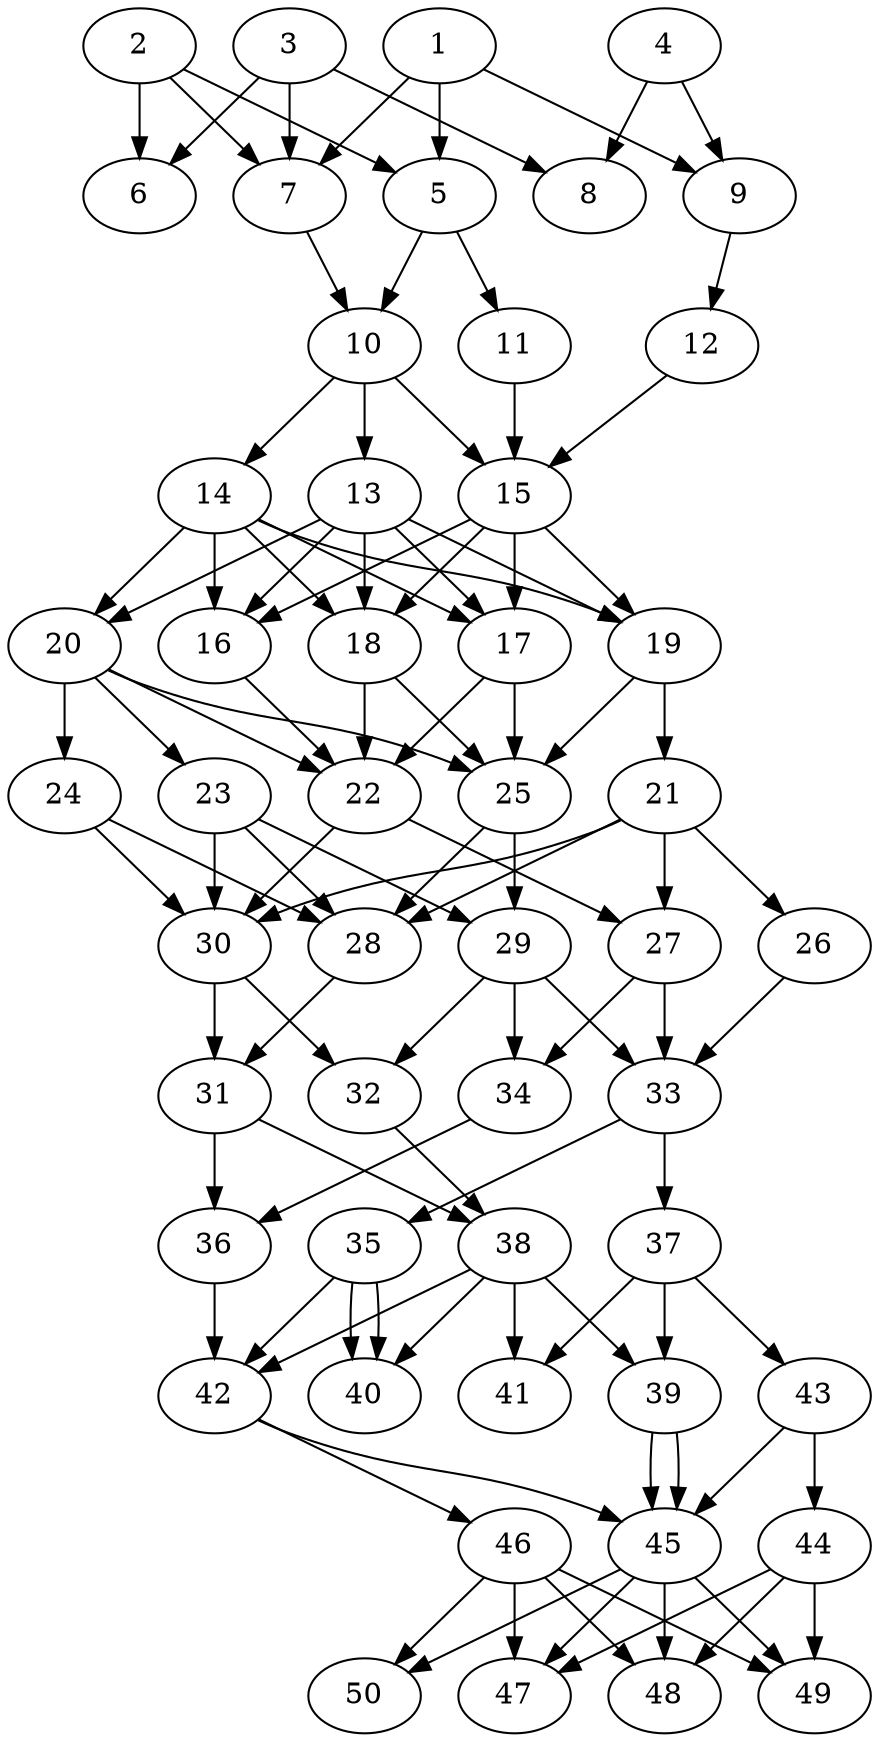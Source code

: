 // DAG automatically generated by daggen at Tue Aug  6 16:32:29 2019
// ./daggen --dot -n 50 --ccr 0.5 --fat 0.4 --regular 0.5 --density 0.8 --mindata 5242880 --maxdata 52428800 
digraph G {
  1 [size="39757824", alpha="0.06", expect_size="19878912"] 
  1 -> 5 [size ="19878912"]
  1 -> 7 [size ="19878912"]
  1 -> 9 [size ="19878912"]
  2 [size="53813248", alpha="0.06", expect_size="26906624"] 
  2 -> 5 [size ="26906624"]
  2 -> 6 [size ="26906624"]
  2 -> 7 [size ="26906624"]
  3 [size="33708032", alpha="0.14", expect_size="16854016"] 
  3 -> 6 [size ="16854016"]
  3 -> 7 [size ="16854016"]
  3 -> 8 [size ="16854016"]
  4 [size="29220864", alpha="0.09", expect_size="14610432"] 
  4 -> 8 [size ="14610432"]
  4 -> 9 [size ="14610432"]
  5 [size="15245312", alpha="0.07", expect_size="7622656"] 
  5 -> 10 [size ="7622656"]
  5 -> 11 [size ="7622656"]
  6 [size="94193664", alpha="0.07", expect_size="47096832"] 
  7 [size="16885760", alpha="0.07", expect_size="8442880"] 
  7 -> 10 [size ="8442880"]
  8 [size="54822912", alpha="0.04", expect_size="27411456"] 
  9 [size="31447040", alpha="0.15", expect_size="15723520"] 
  9 -> 12 [size ="15723520"]
  10 [size="95037440", alpha="0.03", expect_size="47518720"] 
  10 -> 13 [size ="47518720"]
  10 -> 14 [size ="47518720"]
  10 -> 15 [size ="47518720"]
  11 [size="73728000", alpha="0.09", expect_size="36864000"] 
  11 -> 15 [size ="36864000"]
  12 [size="102598656", alpha="0.06", expect_size="51299328"] 
  12 -> 15 [size ="51299328"]
  13 [size="37175296", alpha="0.15", expect_size="18587648"] 
  13 -> 16 [size ="18587648"]
  13 -> 17 [size ="18587648"]
  13 -> 18 [size ="18587648"]
  13 -> 19 [size ="18587648"]
  13 -> 20 [size ="18587648"]
  14 [size="102807552", alpha="0.11", expect_size="51403776"] 
  14 -> 16 [size ="51403776"]
  14 -> 17 [size ="51403776"]
  14 -> 18 [size ="51403776"]
  14 -> 19 [size ="51403776"]
  14 -> 20 [size ="51403776"]
  15 [size="50014208", alpha="0.18", expect_size="25007104"] 
  15 -> 16 [size ="25007104"]
  15 -> 17 [size ="25007104"]
  15 -> 18 [size ="25007104"]
  15 -> 19 [size ="25007104"]
  16 [size="84731904", alpha="0.05", expect_size="42365952"] 
  16 -> 22 [size ="42365952"]
  17 [size="24506368", alpha="0.04", expect_size="12253184"] 
  17 -> 22 [size ="12253184"]
  17 -> 25 [size ="12253184"]
  18 [size="56707072", alpha="0.11", expect_size="28353536"] 
  18 -> 22 [size ="28353536"]
  18 -> 25 [size ="28353536"]
  19 [size="75175936", alpha="0.14", expect_size="37587968"] 
  19 -> 21 [size ="37587968"]
  19 -> 25 [size ="37587968"]
  20 [size="51279872", alpha="0.16", expect_size="25639936"] 
  20 -> 22 [size ="25639936"]
  20 -> 23 [size ="25639936"]
  20 -> 24 [size ="25639936"]
  20 -> 25 [size ="25639936"]
  21 [size="66402304", alpha="0.03", expect_size="33201152"] 
  21 -> 26 [size ="33201152"]
  21 -> 27 [size ="33201152"]
  21 -> 28 [size ="33201152"]
  21 -> 30 [size ="33201152"]
  22 [size="13336576", alpha="0.00", expect_size="6668288"] 
  22 -> 27 [size ="6668288"]
  22 -> 30 [size ="6668288"]
  23 [size="39819264", alpha="0.02", expect_size="19909632"] 
  23 -> 28 [size ="19909632"]
  23 -> 29 [size ="19909632"]
  23 -> 30 [size ="19909632"]
  24 [size="17108992", alpha="0.08", expect_size="8554496"] 
  24 -> 28 [size ="8554496"]
  24 -> 30 [size ="8554496"]
  25 [size="69234688", alpha="0.15", expect_size="34617344"] 
  25 -> 28 [size ="34617344"]
  25 -> 29 [size ="34617344"]
  26 [size="60506112", alpha="0.19", expect_size="30253056"] 
  26 -> 33 [size ="30253056"]
  27 [size="85710848", alpha="0.05", expect_size="42855424"] 
  27 -> 33 [size ="42855424"]
  27 -> 34 [size ="42855424"]
  28 [size="10563584", alpha="0.01", expect_size="5281792"] 
  28 -> 31 [size ="5281792"]
  29 [size="60123136", alpha="0.00", expect_size="30061568"] 
  29 -> 32 [size ="30061568"]
  29 -> 33 [size ="30061568"]
  29 -> 34 [size ="30061568"]
  30 [size="32593920", alpha="0.18", expect_size="16296960"] 
  30 -> 31 [size ="16296960"]
  30 -> 32 [size ="16296960"]
  31 [size="12253184", alpha="0.09", expect_size="6126592"] 
  31 -> 36 [size ="6126592"]
  31 -> 38 [size ="6126592"]
  32 [size="28379136", alpha="0.20", expect_size="14189568"] 
  32 -> 38 [size ="14189568"]
  33 [size="29927424", alpha="0.16", expect_size="14963712"] 
  33 -> 35 [size ="14963712"]
  33 -> 37 [size ="14963712"]
  34 [size="40120320", alpha="0.12", expect_size="20060160"] 
  34 -> 36 [size ="20060160"]
  35 [size="77694976", alpha="0.16", expect_size="38847488"] 
  35 -> 40 [size ="38847488"]
  35 -> 40 [size ="38847488"]
  35 -> 42 [size ="38847488"]
  36 [size="53041152", alpha="0.16", expect_size="26520576"] 
  36 -> 42 [size ="26520576"]
  37 [size="49868800", alpha="0.19", expect_size="24934400"] 
  37 -> 39 [size ="24934400"]
  37 -> 41 [size ="24934400"]
  37 -> 43 [size ="24934400"]
  38 [size="74573824", alpha="0.11", expect_size="37286912"] 
  38 -> 39 [size ="37286912"]
  38 -> 40 [size ="37286912"]
  38 -> 41 [size ="37286912"]
  38 -> 42 [size ="37286912"]
  39 [size="77125632", alpha="0.18", expect_size="38562816"] 
  39 -> 45 [size ="38562816"]
  39 -> 45 [size ="38562816"]
  40 [size="78485504", alpha="0.13", expect_size="39242752"] 
  41 [size="68833280", alpha="0.20", expect_size="34416640"] 
  42 [size="17039360", alpha="0.07", expect_size="8519680"] 
  42 -> 45 [size ="8519680"]
  42 -> 46 [size ="8519680"]
  43 [size="15222784", alpha="0.01", expect_size="7611392"] 
  43 -> 44 [size ="7611392"]
  43 -> 45 [size ="7611392"]
  44 [size="90068992", alpha="0.16", expect_size="45034496"] 
  44 -> 47 [size ="45034496"]
  44 -> 48 [size ="45034496"]
  44 -> 49 [size ="45034496"]
  45 [size="50788352", alpha="0.04", expect_size="25394176"] 
  45 -> 47 [size ="25394176"]
  45 -> 48 [size ="25394176"]
  45 -> 49 [size ="25394176"]
  45 -> 50 [size ="25394176"]
  46 [size="31281152", alpha="0.02", expect_size="15640576"] 
  46 -> 47 [size ="15640576"]
  46 -> 48 [size ="15640576"]
  46 -> 49 [size ="15640576"]
  46 -> 50 [size ="15640576"]
  47 [size="11423744", alpha="0.16", expect_size="5711872"] 
  48 [size="99608576", alpha="0.10", expect_size="49804288"] 
  49 [size="58943488", alpha="0.15", expect_size="29471744"] 
  50 [size="48490496", alpha="0.04", expect_size="24245248"] 
}
